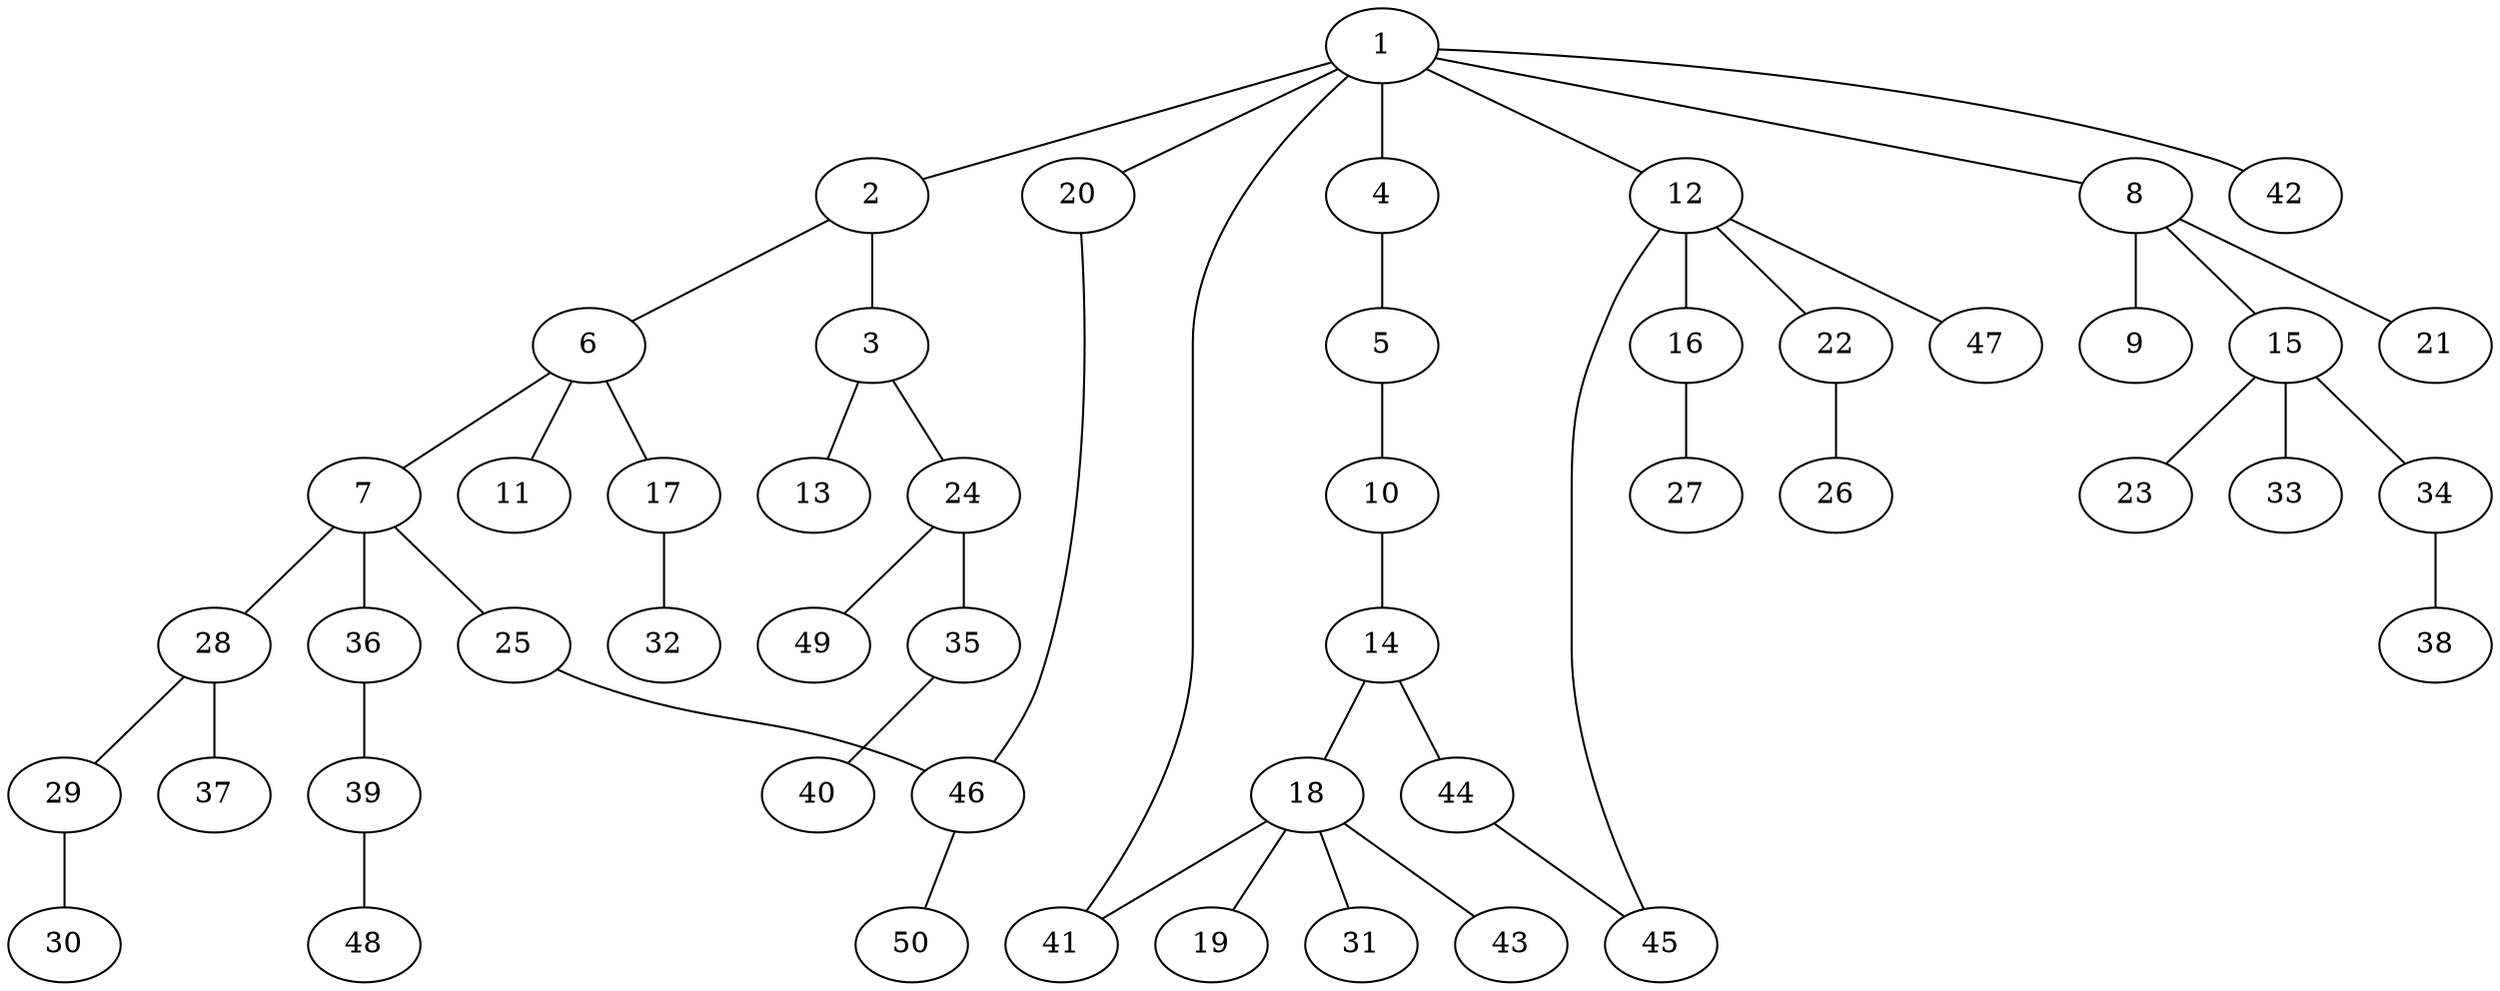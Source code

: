 graph graphname {1--2
1--4
1--8
1--12
1--20
1--41
1--42
2--3
2--6
3--13
3--24
4--5
5--10
6--7
6--11
6--17
7--25
7--28
7--36
8--9
8--15
8--21
10--14
12--16
12--22
12--45
12--47
14--18
14--44
15--23
15--33
15--34
16--27
17--32
18--19
18--31
18--41
18--43
20--46
22--26
24--35
24--49
25--46
28--29
28--37
29--30
34--38
35--40
36--39
39--48
44--45
46--50
}